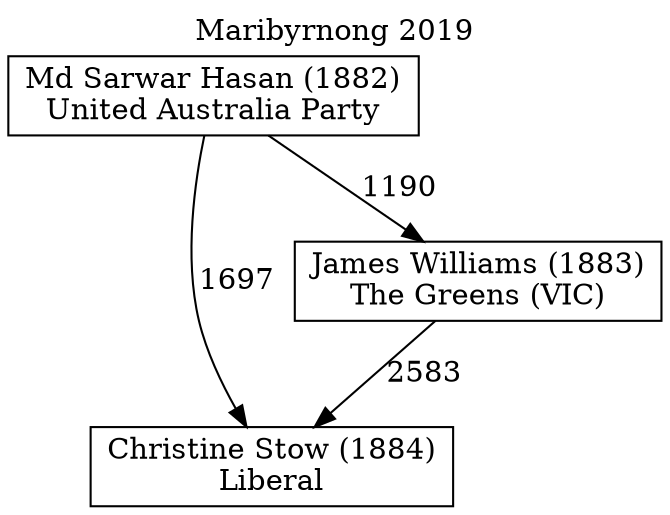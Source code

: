 // House preference flow
digraph "Christine Stow (1884)_Maribyrnong_2019" {
	graph [label="Maribyrnong 2019" labelloc=t mclimit=10]
	node [shape=box]
	"Christine Stow (1884)" [label="Christine Stow (1884)
Liberal"]
	"James Williams (1883)" [label="James Williams (1883)
The Greens (VIC)"]
	"Md Sarwar Hasan (1882)" [label="Md Sarwar Hasan (1882)
United Australia Party"]
	"James Williams (1883)" -> "Christine Stow (1884)" [label=2583]
	"Md Sarwar Hasan (1882)" -> "James Williams (1883)" [label=1190]
	"Md Sarwar Hasan (1882)" -> "Christine Stow (1884)" [label=1697]
}
